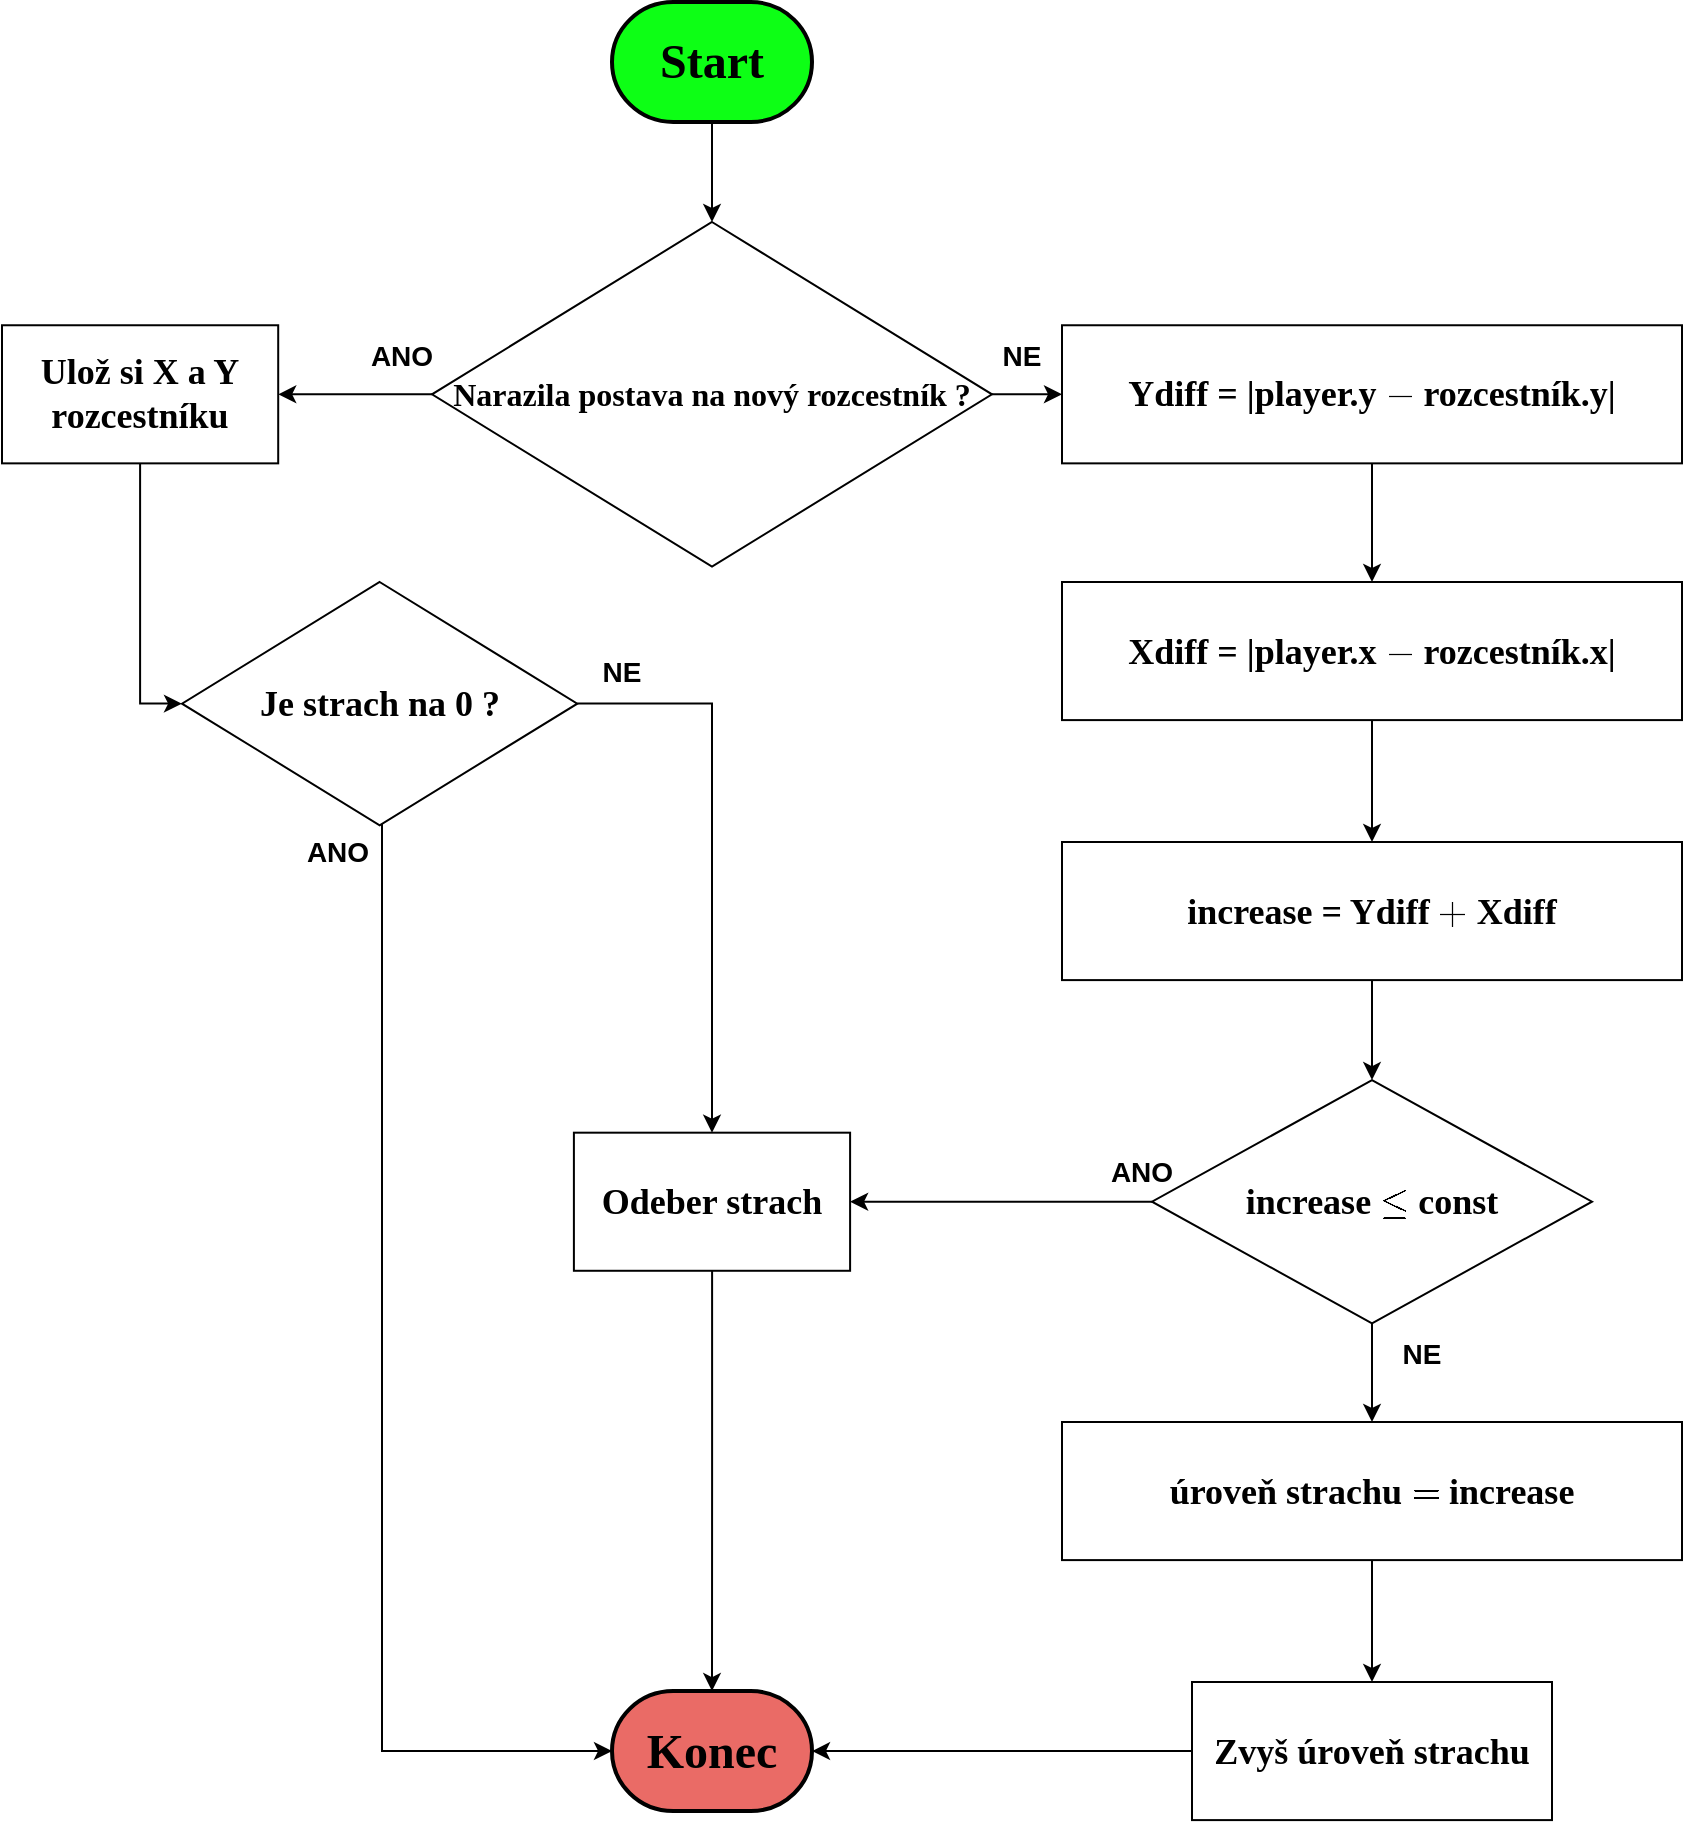 <mxfile version="24.2.5" type="device">
  <diagram name="Stránka-1" id="LXQTFH3VGPmVba7UyKCK">
    <mxGraphModel dx="2314" dy="32" grid="1" gridSize="10" guides="1" tooltips="1" connect="1" arrows="1" fold="1" page="1" pageScale="1" pageWidth="850" pageHeight="1100" math="1" shadow="0">
      <root>
        <mxCell id="0" />
        <mxCell id="1" parent="0" />
        <mxCell id="x1VUNsYhzXpuXnarCd_2-7" style="edgeStyle=orthogonalEdgeStyle;rounded=0;orthogonalLoop=1;jettySize=auto;html=1;entryX=0.5;entryY=0;entryDx=0;entryDy=0;" parent="1" source="x1VUNsYhzXpuXnarCd_2-1" target="x1VUNsYhzXpuXnarCd_2-3" edge="1">
          <mxGeometry relative="1" as="geometry" />
        </mxCell>
        <mxCell id="x1VUNsYhzXpuXnarCd_2-1" value="&lt;font face=&quot;Verdana&quot; style=&quot;font-size: 24px;&quot;&gt;&lt;b&gt;Start&lt;/b&gt;&lt;/font&gt;" style="strokeWidth=2;html=1;shape=mxgraph.flowchart.terminator;whiteSpace=wrap;fillColor=#0DFF15;" parent="1" vertex="1">
          <mxGeometry x="315" y="1150" width="100" height="60" as="geometry" />
        </mxCell>
        <mxCell id="x1VUNsYhzXpuXnarCd_2-2" value="&lt;font face=&quot;Verdana&quot; style=&quot;font-size: 24px;&quot;&gt;&lt;b&gt;Konec&lt;/b&gt;&lt;/font&gt;" style="strokeWidth=2;html=1;shape=mxgraph.flowchart.terminator;whiteSpace=wrap;fillColor=#EA6B66;" parent="1" vertex="1">
          <mxGeometry x="315" y="1994.52" width="100" height="60" as="geometry" />
        </mxCell>
        <mxCell id="x1VUNsYhzXpuXnarCd_2-11" style="edgeStyle=orthogonalEdgeStyle;rounded=0;orthogonalLoop=1;jettySize=auto;html=1;entryX=1;entryY=0.5;entryDx=0;entryDy=0;" parent="1" source="x1VUNsYhzXpuXnarCd_2-3" target="x1VUNsYhzXpuXnarCd_2-4" edge="1">
          <mxGeometry relative="1" as="geometry" />
        </mxCell>
        <mxCell id="x1VUNsYhzXpuXnarCd_2-15" style="edgeStyle=orthogonalEdgeStyle;rounded=0;orthogonalLoop=1;jettySize=auto;html=1;entryX=0;entryY=0.5;entryDx=0;entryDy=0;" parent="1" source="x1VUNsYhzXpuXnarCd_2-3" target="x1VUNsYhzXpuXnarCd_2-14" edge="1">
          <mxGeometry relative="1" as="geometry" />
        </mxCell>
        <mxCell id="x1VUNsYhzXpuXnarCd_2-3" value="&lt;font face=&quot;Verdana&quot;&gt;&lt;span style=&quot;font-size: 16px;&quot;&gt;&lt;b&gt;Narazila postava na nový rozcestník ?&lt;/b&gt;&lt;/span&gt;&lt;/font&gt;" style="rhombus;whiteSpace=wrap;html=1;" parent="1" vertex="1">
          <mxGeometry x="225" y="1260" width="280" height="172.31" as="geometry" />
        </mxCell>
        <mxCell id="x1VUNsYhzXpuXnarCd_2-29" style="edgeStyle=orthogonalEdgeStyle;rounded=0;orthogonalLoop=1;jettySize=auto;html=1;entryX=0;entryY=0.5;entryDx=0;entryDy=0;" parent="1" source="x1VUNsYhzXpuXnarCd_2-4" target="x1VUNsYhzXpuXnarCd_2-28" edge="1">
          <mxGeometry relative="1" as="geometry" />
        </mxCell>
        <mxCell id="x1VUNsYhzXpuXnarCd_2-4" value="&lt;font style=&quot;font-size: 18px;&quot; face=&quot;Verdana&quot;&gt;&lt;b style=&quot;&quot;&gt;Ulož si X a Y rozcestníku&lt;/b&gt;&lt;/font&gt;" style="rounded=0;whiteSpace=wrap;html=1;" parent="1" vertex="1">
          <mxGeometry x="10" y="1311.63" width="138.1" height="69.05" as="geometry" />
        </mxCell>
        <mxCell id="x1VUNsYhzXpuXnarCd_2-5" value="&lt;font style=&quot;font-size: 14px;&quot;&gt;&lt;b&gt;NE&lt;/b&gt;&lt;/font&gt;" style="text;html=1;align=center;verticalAlign=middle;whiteSpace=wrap;rounded=0;" parent="1" vertex="1">
          <mxGeometry x="490" y="1311.63" width="60" height="30" as="geometry" />
        </mxCell>
        <mxCell id="x1VUNsYhzXpuXnarCd_2-6" value="&lt;font style=&quot;font-size: 14px;&quot;&gt;&lt;b&gt;ANO&lt;/b&gt;&lt;/font&gt;" style="text;html=1;align=center;verticalAlign=middle;whiteSpace=wrap;rounded=0;" parent="1" vertex="1">
          <mxGeometry x="180" y="1311.63" width="60" height="30" as="geometry" />
        </mxCell>
        <mxCell id="x1VUNsYhzXpuXnarCd_2-18" style="edgeStyle=orthogonalEdgeStyle;rounded=0;orthogonalLoop=1;jettySize=auto;html=1;entryX=0.5;entryY=0;entryDx=0;entryDy=0;" parent="1" source="x1VUNsYhzXpuXnarCd_2-14" target="x1VUNsYhzXpuXnarCd_2-17" edge="1">
          <mxGeometry relative="1" as="geometry" />
        </mxCell>
        <mxCell id="x1VUNsYhzXpuXnarCd_2-14" value="&lt;font style=&quot;font-size: 18px;&quot; face=&quot;Verdana&quot;&gt;&lt;b style=&quot;&quot;&gt;Ydiff = |player.y `-` rozcestník.y|&lt;/b&gt;&lt;/font&gt;" style="rounded=0;whiteSpace=wrap;html=1;" parent="1" vertex="1">
          <mxGeometry x="540" y="1311.63" width="310" height="69.05" as="geometry" />
        </mxCell>
        <mxCell id="x1VUNsYhzXpuXnarCd_2-20" style="edgeStyle=orthogonalEdgeStyle;rounded=0;orthogonalLoop=1;jettySize=auto;html=1;entryX=0.5;entryY=0;entryDx=0;entryDy=0;" parent="1" source="x1VUNsYhzXpuXnarCd_2-17" target="x1VUNsYhzXpuXnarCd_2-19" edge="1">
          <mxGeometry relative="1" as="geometry" />
        </mxCell>
        <mxCell id="x1VUNsYhzXpuXnarCd_2-17" value="&lt;font style=&quot;font-size: 18px;&quot; face=&quot;Verdana&quot;&gt;&lt;b style=&quot;&quot;&gt;Xdiff = |player.x `-` rozcestník.x|&lt;/b&gt;&lt;/font&gt;" style="rounded=0;whiteSpace=wrap;html=1;" parent="1" vertex="1">
          <mxGeometry x="540" y="1440" width="310" height="69.05" as="geometry" />
        </mxCell>
        <mxCell id="x1VUNsYhzXpuXnarCd_2-39" style="edgeStyle=orthogonalEdgeStyle;rounded=0;orthogonalLoop=1;jettySize=auto;html=1;entryX=0.5;entryY=0;entryDx=0;entryDy=0;" parent="1" source="x1VUNsYhzXpuXnarCd_2-19" target="x1VUNsYhzXpuXnarCd_2-38" edge="1">
          <mxGeometry relative="1" as="geometry" />
        </mxCell>
        <mxCell id="x1VUNsYhzXpuXnarCd_2-19" value="&lt;font style=&quot;font-size: 18px;&quot; face=&quot;Verdana&quot;&gt;&lt;b style=&quot;&quot;&gt;increase = Ydiff `+` Xdiff&lt;/b&gt;&lt;/font&gt;" style="rounded=0;whiteSpace=wrap;html=1;" parent="1" vertex="1">
          <mxGeometry x="540" y="1570" width="310" height="69.05" as="geometry" />
        </mxCell>
        <mxCell id="x1VUNsYhzXpuXnarCd_2-43" style="edgeStyle=orthogonalEdgeStyle;rounded=0;orthogonalLoop=1;jettySize=auto;html=1;entryX=0.5;entryY=0;entryDx=0;entryDy=0;" parent="1" source="x1VUNsYhzXpuXnarCd_2-21" target="x1VUNsYhzXpuXnarCd_2-24" edge="1">
          <mxGeometry relative="1" as="geometry" />
        </mxCell>
        <mxCell id="x1VUNsYhzXpuXnarCd_2-21" value="&lt;font face=&quot;Verdana&quot;&gt;&lt;span style=&quot;font-size: 18px;&quot;&gt;&lt;b&gt;úroveň strachu `=` increase&lt;/b&gt;&lt;/span&gt;&lt;/font&gt;" style="rounded=0;whiteSpace=wrap;html=1;" parent="1" vertex="1">
          <mxGeometry x="540" y="1860" width="310" height="69.05" as="geometry" />
        </mxCell>
        <mxCell id="x1VUNsYhzXpuXnarCd_2-24" value="&lt;font face=&quot;Verdana&quot;&gt;&lt;span style=&quot;font-size: 18px;&quot;&gt;&lt;b&gt;Zvyš úroveň strachu&lt;/b&gt;&lt;/span&gt;&lt;/font&gt;" style="rounded=0;whiteSpace=wrap;html=1;" parent="1" vertex="1">
          <mxGeometry x="605" y="1990" width="180" height="69.05" as="geometry" />
        </mxCell>
        <mxCell id="f8dg8DErRGbpjoZ61kyO-4" style="edgeStyle=orthogonalEdgeStyle;rounded=0;orthogonalLoop=1;jettySize=auto;html=1;entryX=0.5;entryY=0;entryDx=0;entryDy=0;" edge="1" parent="1" source="x1VUNsYhzXpuXnarCd_2-28" target="x1VUNsYhzXpuXnarCd_2-30">
          <mxGeometry relative="1" as="geometry">
            <Array as="points">
              <mxPoint x="365" y="1501" />
            </Array>
          </mxGeometry>
        </mxCell>
        <mxCell id="x1VUNsYhzXpuXnarCd_2-28" value="&lt;font style=&quot;font-size: 18px;&quot; face=&quot;Verdana&quot;&gt;&lt;b style=&quot;&quot;&gt;Je strach na 0 ?&lt;/b&gt;&lt;/font&gt;" style="rhombus;whiteSpace=wrap;html=1;" parent="1" vertex="1">
          <mxGeometry x="100" y="1440" width="197.65" height="121.63" as="geometry" />
        </mxCell>
        <mxCell id="x1VUNsYhzXpuXnarCd_2-30" value="&lt;font style=&quot;font-size: 18px;&quot; face=&quot;Verdana&quot;&gt;&lt;b style=&quot;&quot;&gt;Odeber strach&lt;/b&gt;&lt;/font&gt;" style="rounded=0;whiteSpace=wrap;html=1;" parent="1" vertex="1">
          <mxGeometry x="295.95" y="1715.34" width="138.1" height="69.05" as="geometry" />
        </mxCell>
        <mxCell id="x1VUNsYhzXpuXnarCd_2-33" value="&lt;font style=&quot;font-size: 14px;&quot;&gt;&lt;b&gt;NE&lt;/b&gt;&lt;/font&gt;" style="text;html=1;align=center;verticalAlign=middle;whiteSpace=wrap;rounded=0;" parent="1" vertex="1">
          <mxGeometry x="290" y="1470" width="60" height="30" as="geometry" />
        </mxCell>
        <mxCell id="x1VUNsYhzXpuXnarCd_2-36" value="&lt;font style=&quot;font-size: 14px;&quot;&gt;&lt;b&gt;ANO&lt;/b&gt;&lt;/font&gt;" style="text;html=1;align=center;verticalAlign=middle;whiteSpace=wrap;rounded=0;" parent="1" vertex="1">
          <mxGeometry x="148.1" y="1560.0" width="60" height="30" as="geometry" />
        </mxCell>
        <mxCell id="x1VUNsYhzXpuXnarCd_2-42" style="edgeStyle=orthogonalEdgeStyle;rounded=0;orthogonalLoop=1;jettySize=auto;html=1;entryX=0.5;entryY=0;entryDx=0;entryDy=0;" parent="1" source="x1VUNsYhzXpuXnarCd_2-38" target="x1VUNsYhzXpuXnarCd_2-21" edge="1">
          <mxGeometry relative="1" as="geometry" />
        </mxCell>
        <mxCell id="f8dg8DErRGbpjoZ61kyO-2" style="edgeStyle=orthogonalEdgeStyle;rounded=0;orthogonalLoop=1;jettySize=auto;html=1;entryX=1;entryY=0.5;entryDx=0;entryDy=0;" edge="1" parent="1" source="x1VUNsYhzXpuXnarCd_2-38" target="x1VUNsYhzXpuXnarCd_2-30">
          <mxGeometry relative="1" as="geometry" />
        </mxCell>
        <mxCell id="x1VUNsYhzXpuXnarCd_2-38" value="&lt;font style=&quot;font-size: 18px;&quot; face=&quot;Verdana&quot;&gt;&lt;b style=&quot;&quot;&gt;increase `&amp;lt;=` const&lt;/b&gt;&lt;/font&gt;" style="rhombus;whiteSpace=wrap;html=1;" parent="1" vertex="1">
          <mxGeometry x="585" y="1689.05" width="220" height="121.63" as="geometry" />
        </mxCell>
        <mxCell id="x1VUNsYhzXpuXnarCd_2-41" value="&lt;font style=&quot;font-size: 14px;&quot;&gt;&lt;b&gt;ANO&lt;/b&gt;&lt;/font&gt;" style="text;html=1;align=center;verticalAlign=middle;whiteSpace=wrap;rounded=0;" parent="1" vertex="1">
          <mxGeometry x="550" y="1720" width="60" height="30" as="geometry" />
        </mxCell>
        <mxCell id="x1VUNsYhzXpuXnarCd_2-44" value="&lt;font style=&quot;font-size: 14px;&quot;&gt;&lt;b&gt;NE&lt;/b&gt;&lt;/font&gt;" style="text;html=1;align=center;verticalAlign=middle;whiteSpace=wrap;rounded=0;" parent="1" vertex="1">
          <mxGeometry x="690" y="1810.68" width="60" height="30" as="geometry" />
        </mxCell>
        <mxCell id="x1VUNsYhzXpuXnarCd_2-45" style="edgeStyle=orthogonalEdgeStyle;rounded=0;orthogonalLoop=1;jettySize=auto;html=1;entryX=1;entryY=0.5;entryDx=0;entryDy=0;entryPerimeter=0;" parent="1" source="x1VUNsYhzXpuXnarCd_2-24" target="x1VUNsYhzXpuXnarCd_2-2" edge="1">
          <mxGeometry relative="1" as="geometry" />
        </mxCell>
        <mxCell id="f8dg8DErRGbpjoZ61kyO-1" style="edgeStyle=orthogonalEdgeStyle;rounded=0;orthogonalLoop=1;jettySize=auto;html=1;entryX=0;entryY=0.5;entryDx=0;entryDy=0;entryPerimeter=0;" edge="1" parent="1" source="x1VUNsYhzXpuXnarCd_2-28" target="x1VUNsYhzXpuXnarCd_2-2">
          <mxGeometry relative="1" as="geometry">
            <Array as="points">
              <mxPoint x="200" y="2025" />
            </Array>
          </mxGeometry>
        </mxCell>
        <mxCell id="f8dg8DErRGbpjoZ61kyO-3" style="edgeStyle=orthogonalEdgeStyle;rounded=0;orthogonalLoop=1;jettySize=auto;html=1;entryX=0.5;entryY=0;entryDx=0;entryDy=0;entryPerimeter=0;" edge="1" parent="1" source="x1VUNsYhzXpuXnarCd_2-30" target="x1VUNsYhzXpuXnarCd_2-2">
          <mxGeometry relative="1" as="geometry" />
        </mxCell>
      </root>
    </mxGraphModel>
  </diagram>
</mxfile>
